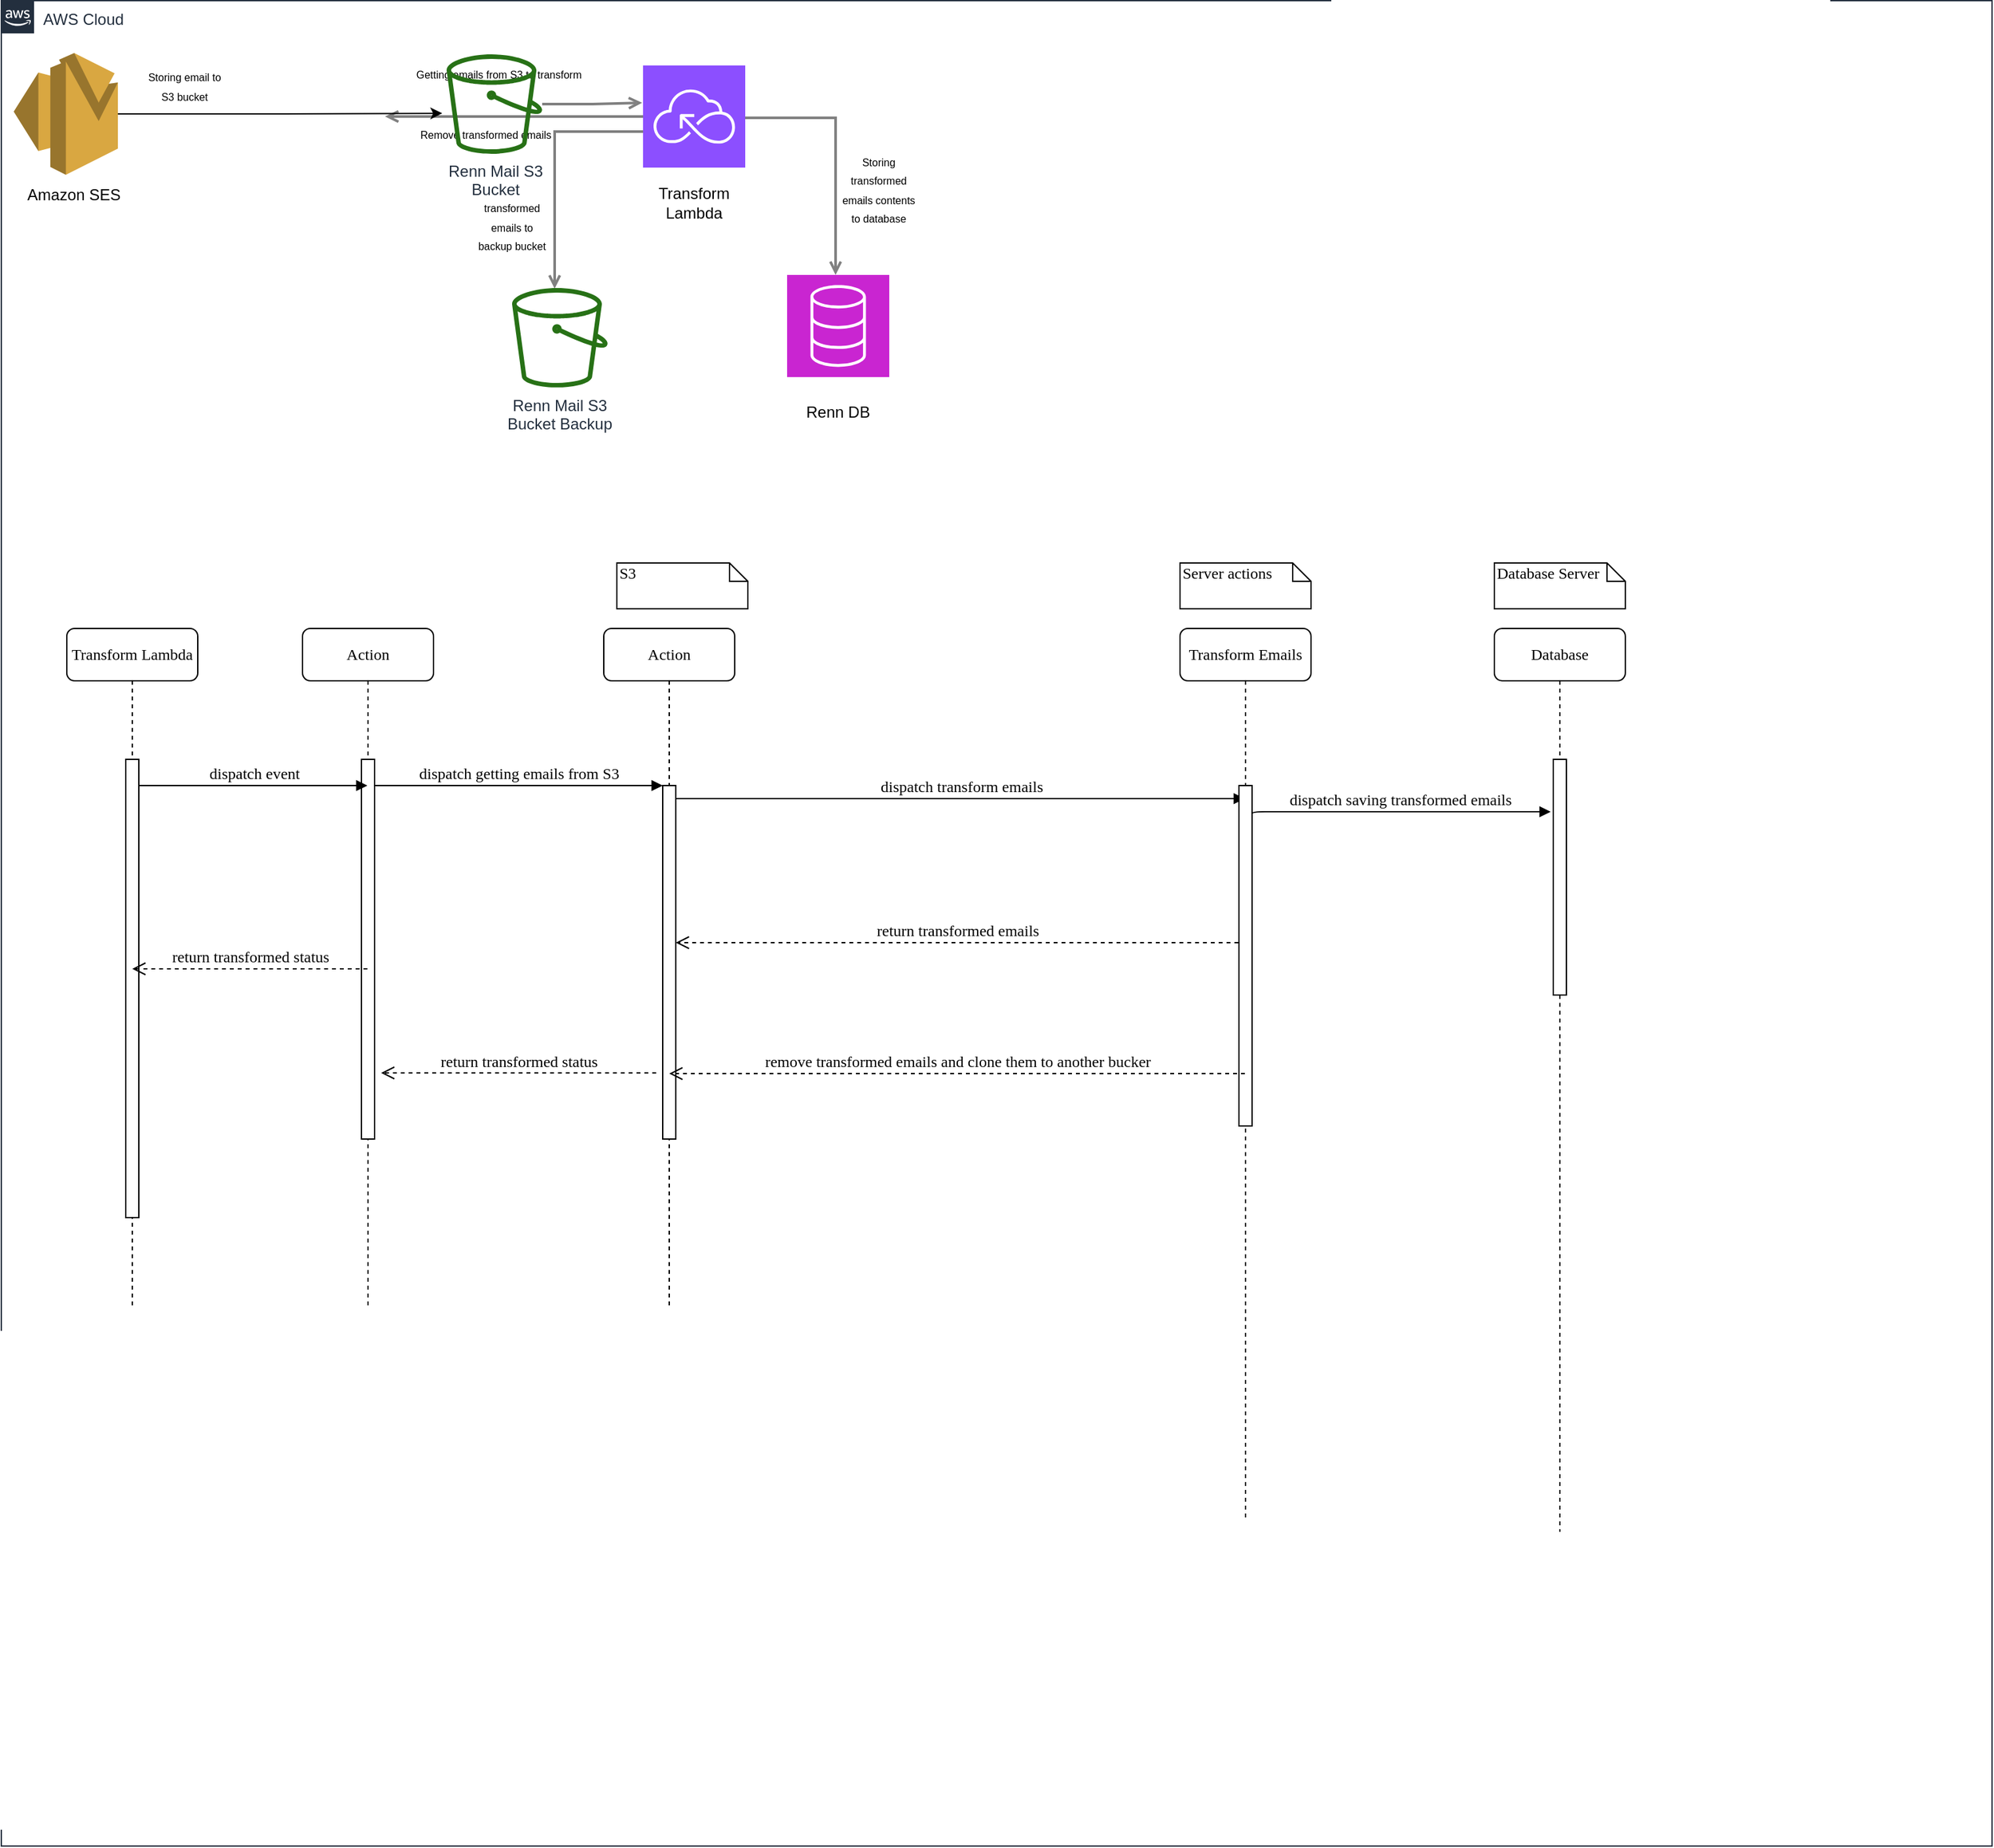 <mxfile version="24.4.3" type="github">
  <diagram id="Ht1M8jgEwFfnCIfOTk4-" name="Page-1">
    <mxGraphModel dx="3560" dy="2158" grid="1" gridSize="10" guides="1" tooltips="1" connect="1" arrows="1" fold="1" page="1" pageScale="1" pageWidth="1169" pageHeight="827" math="0" shadow="0">
      <root>
        <mxCell id="0" />
        <mxCell id="1" parent="0" />
        <mxCell id="UEzPUAAOIrF-is8g5C7q-175" value="AWS Cloud" style="points=[[0,0],[0.25,0],[0.5,0],[0.75,0],[1,0],[1,0.25],[1,0.5],[1,0.75],[1,1],[0.75,1],[0.5,1],[0.25,1],[0,1],[0,0.75],[0,0.5],[0,0.25]];outlineConnect=0;gradientColor=none;html=1;whiteSpace=wrap;fontSize=12;fontStyle=0;shape=mxgraph.aws4.group;grIcon=mxgraph.aws4.group_aws_cloud_alt;strokeColor=#232F3E;fillColor=none;verticalAlign=top;align=left;spacingLeft=30;fontColor=#232F3E;dashed=0;labelBackgroundColor=#ffffff;container=1;pointerEvents=0;collapsible=0;recursiveResize=0;" parent="1" vertex="1">
          <mxGeometry x="-90" y="-789.5" width="1520" height="1409.5" as="geometry" />
        </mxCell>
        <mxCell id="UEzPUAAOIrF-is8g5C7q-198" style="edgeStyle=orthogonalEdgeStyle;rounded=0;orthogonalLoop=1;jettySize=auto;html=1;startArrow=none;startFill=0;endArrow=open;endFill=0;strokeColor=#808080;strokeWidth=2;" parent="UEzPUAAOIrF-is8g5C7q-175" edge="1">
          <mxGeometry relative="1" as="geometry">
            <Array as="points">
              <mxPoint x="422.5" y="99.5" />
            </Array>
            <mxPoint x="496.5" y="100.0" as="sourcePoint" />
            <mxPoint x="422.5" y="220.0" as="targetPoint" />
          </mxGeometry>
        </mxCell>
        <mxCell id="p87CbuBcReerhUkE5k2M-15" value="" style="group" vertex="1" connectable="0" parent="UEzPUAAOIrF-is8g5C7q-175">
          <mxGeometry x="9.5" y="40" width="90" height="123" as="geometry" />
        </mxCell>
        <mxCell id="p87CbuBcReerhUkE5k2M-3" value="" style="outlineConnect=0;dashed=0;verticalLabelPosition=bottom;verticalAlign=top;align=center;html=1;shape=mxgraph.aws3.ses;fillColor=#D9A741;gradientColor=none;" vertex="1" parent="p87CbuBcReerhUkE5k2M-15">
          <mxGeometry width="79.5" height="93" as="geometry" />
        </mxCell>
        <mxCell id="p87CbuBcReerhUkE5k2M-10" value="Amazon SES" style="text;html=1;align=center;verticalAlign=middle;resizable=0;points=[];autosize=1;strokeColor=none;fillColor=none;" vertex="1" parent="p87CbuBcReerhUkE5k2M-15">
          <mxGeometry y="93" width="90" height="30" as="geometry" />
        </mxCell>
        <mxCell id="p87CbuBcReerhUkE5k2M-17" value="" style="group" vertex="1" connectable="0" parent="UEzPUAAOIrF-is8g5C7q-175">
          <mxGeometry x="490" y="49.5" width="78" height="119.5" as="geometry" />
        </mxCell>
        <mxCell id="p87CbuBcReerhUkE5k2M-1" value="" style="sketch=0;points=[[0,0,0],[0.25,0,0],[0.5,0,0],[0.75,0,0],[1,0,0],[0,1,0],[0.25,1,0],[0.5,1,0],[0.75,1,0],[1,1,0],[0,0.25,0],[0,0.5,0],[0,0.75,0],[1,0.25,0],[1,0.5,0],[1,0.75,0]];outlineConnect=0;fontColor=#232F3E;fillColor=#8C4FFF;strokeColor=#ffffff;dashed=0;verticalLabelPosition=bottom;verticalAlign=top;align=center;html=1;fontSize=12;fontStyle=0;aspect=fixed;shape=mxgraph.aws4.resourceIcon;resIcon=mxgraph.aws4.serverless;" vertex="1" parent="p87CbuBcReerhUkE5k2M-17">
          <mxGeometry width="78" height="78" as="geometry" />
        </mxCell>
        <mxCell id="p87CbuBcReerhUkE5k2M-16" value="Transform Lambda" style="text;html=1;align=center;verticalAlign=middle;whiteSpace=wrap;rounded=0;" vertex="1" parent="p87CbuBcReerhUkE5k2M-17">
          <mxGeometry x="9" y="89.5" width="60" height="30" as="geometry" />
        </mxCell>
        <mxCell id="p87CbuBcReerhUkE5k2M-18" value="Renn Mail S3&lt;br&gt;Bucket Backup" style="outlineConnect=0;fontColor=#232F3E;gradientColor=none;fillColor=#277116;strokeColor=none;dashed=0;verticalLabelPosition=bottom;verticalAlign=top;align=center;html=1;fontSize=12;fontStyle=0;aspect=fixed;pointerEvents=1;shape=mxgraph.aws4.bucket;labelBackgroundColor=#ffffff;" vertex="1" parent="UEzPUAAOIrF-is8g5C7q-175">
          <mxGeometry x="389.99" y="219.5" width="73" height="75.92" as="geometry" />
        </mxCell>
        <mxCell id="p87CbuBcReerhUkE5k2M-21" value="" style="group" vertex="1" connectable="0" parent="UEzPUAAOIrF-is8g5C7q-175">
          <mxGeometry x="600" y="209.5" width="78" height="120" as="geometry" />
        </mxCell>
        <mxCell id="p87CbuBcReerhUkE5k2M-19" value="" style="sketch=0;points=[[0,0,0],[0.25,0,0],[0.5,0,0],[0.75,0,0],[1,0,0],[0,1,0],[0.25,1,0],[0.5,1,0],[0.75,1,0],[1,1,0],[0,0.25,0],[0,0.5,0],[0,0.75,0],[1,0.25,0],[1,0.5,0],[1,0.75,0]];outlineConnect=0;fontColor=#232F3E;fillColor=#C925D1;strokeColor=#ffffff;dashed=0;verticalLabelPosition=bottom;verticalAlign=top;align=center;html=1;fontSize=12;fontStyle=0;aspect=fixed;shape=mxgraph.aws4.resourceIcon;resIcon=mxgraph.aws4.database;" vertex="1" parent="p87CbuBcReerhUkE5k2M-21">
          <mxGeometry width="78" height="78" as="geometry" />
        </mxCell>
        <mxCell id="p87CbuBcReerhUkE5k2M-20" value="Renn DB" style="text;html=1;align=center;verticalAlign=middle;whiteSpace=wrap;rounded=0;" vertex="1" parent="p87CbuBcReerhUkE5k2M-21">
          <mxGeometry x="9" y="90" width="60" height="30" as="geometry" />
        </mxCell>
        <mxCell id="p87CbuBcReerhUkE5k2M-25" style="edgeStyle=orthogonalEdgeStyle;rounded=0;orthogonalLoop=1;jettySize=auto;html=1;startArrow=none;startFill=0;endArrow=open;endFill=0;strokeColor=#808080;strokeWidth=2;" edge="1" parent="UEzPUAAOIrF-is8g5C7q-175" source="p87CbuBcReerhUkE5k2M-1">
          <mxGeometry relative="1" as="geometry">
            <mxPoint x="399.0" y="89.0" as="sourcePoint" />
            <mxPoint x="293" y="88.5" as="targetPoint" />
          </mxGeometry>
        </mxCell>
        <mxCell id="p87CbuBcReerhUkE5k2M-26" value="&lt;font style=&quot;font-size: 8px;&quot;&gt;Storing email to S3 bucket&lt;/font&gt;" style="text;html=1;align=center;verticalAlign=middle;whiteSpace=wrap;rounded=0;" vertex="1" parent="UEzPUAAOIrF-is8g5C7q-175">
          <mxGeometry x="110" y="49.5" width="60" height="30" as="geometry" />
        </mxCell>
        <mxCell id="p87CbuBcReerhUkE5k2M-27" value="&lt;font style=&quot;font-size: 8px;&quot;&gt;Getting emails from S3 to transform&lt;/font&gt;" style="text;html=1;align=center;verticalAlign=middle;whiteSpace=wrap;rounded=0;" vertex="1" parent="UEzPUAAOIrF-is8g5C7q-175">
          <mxGeometry x="310" y="40" width="140" height="30" as="geometry" />
        </mxCell>
        <mxCell id="UEzPUAAOIrF-is8g5C7q-200" style="edgeStyle=orthogonalEdgeStyle;rounded=0;orthogonalLoop=1;jettySize=auto;html=1;startArrow=none;startFill=0;endArrow=open;endFill=0;strokeColor=#808080;strokeWidth=2;" parent="UEzPUAAOIrF-is8g5C7q-175" edge="1">
          <mxGeometry relative="1" as="geometry">
            <Array as="points">
              <mxPoint x="637" y="89.51" />
            </Array>
            <mxPoint x="568.0" y="89.51" as="sourcePoint" />
            <mxPoint x="637" y="209.526" as="targetPoint" />
          </mxGeometry>
        </mxCell>
        <mxCell id="p87CbuBcReerhUkE5k2M-30" value="&lt;font style=&quot;font-size: 8px;&quot;&gt;Remove transformed emails&lt;/font&gt;" style="text;html=1;align=center;verticalAlign=middle;whiteSpace=wrap;rounded=0;" vertex="1" parent="UEzPUAAOIrF-is8g5C7q-175">
          <mxGeometry x="300" y="86.5" width="140" height="30" as="geometry" />
        </mxCell>
        <mxCell id="p87CbuBcReerhUkE5k2M-33" value="&lt;font style=&quot;font-size: 8px;&quot;&gt;Storing transformed emails to backup&lt;/font&gt;&lt;span style=&quot;font-size: 8px; background-color: initial;&quot;&gt;&amp;nbsp;bucket&lt;/span&gt;" style="text;html=1;align=center;verticalAlign=middle;whiteSpace=wrap;rounded=0;" vertex="1" parent="UEzPUAAOIrF-is8g5C7q-175">
          <mxGeometry x="360" y="139" width="60" height="51" as="geometry" />
        </mxCell>
        <mxCell id="p87CbuBcReerhUkE5k2M-34" value="&lt;font style=&quot;font-size: 8px;&quot;&gt;Storing transformed emails contents to database&lt;/font&gt;" style="text;html=1;align=center;verticalAlign=middle;whiteSpace=wrap;rounded=0;" vertex="1" parent="UEzPUAAOIrF-is8g5C7q-175">
          <mxGeometry x="640" y="118" width="60" height="51" as="geometry" />
        </mxCell>
        <mxCell id="p87CbuBcReerhUkE5k2M-70" value="Action" style="shape=umlLifeline;perimeter=lifelinePerimeter;whiteSpace=wrap;html=1;container=1;collapsible=0;recursiveResize=0;outlineConnect=0;rounded=1;shadow=0;comic=0;labelBackgroundColor=none;strokeWidth=1;fontFamily=Verdana;fontSize=12;align=center;" vertex="1" parent="UEzPUAAOIrF-is8g5C7q-175">
          <mxGeometry x="230" y="479.5" width="100" height="520" as="geometry" />
        </mxCell>
        <mxCell id="p87CbuBcReerhUkE5k2M-71" value="" style="html=1;points=[];perimeter=orthogonalPerimeter;rounded=0;shadow=0;comic=0;labelBackgroundColor=none;strokeWidth=1;fontFamily=Verdana;fontSize=12;align=center;" vertex="1" parent="p87CbuBcReerhUkE5k2M-70">
          <mxGeometry x="45" y="100" width="10" height="290" as="geometry" />
        </mxCell>
        <mxCell id="p87CbuBcReerhUkE5k2M-72" value="Action" style="shape=umlLifeline;perimeter=lifelinePerimeter;whiteSpace=wrap;html=1;container=1;collapsible=0;recursiveResize=0;outlineConnect=0;rounded=1;shadow=0;comic=0;labelBackgroundColor=none;strokeWidth=1;fontFamily=Verdana;fontSize=12;align=center;" vertex="1" parent="UEzPUAAOIrF-is8g5C7q-175">
          <mxGeometry x="460" y="479.5" width="100" height="520" as="geometry" />
        </mxCell>
        <mxCell id="p87CbuBcReerhUkE5k2M-73" value="" style="html=1;points=[];perimeter=orthogonalPerimeter;rounded=0;shadow=0;comic=0;labelBackgroundColor=none;strokeWidth=1;fontFamily=Verdana;fontSize=12;align=center;" vertex="1" parent="p87CbuBcReerhUkE5k2M-72">
          <mxGeometry x="45" y="120" width="10" height="270" as="geometry" />
        </mxCell>
        <mxCell id="p87CbuBcReerhUkE5k2M-74" value="dispatch transform emails" style="html=1;verticalAlign=bottom;endArrow=block;labelBackgroundColor=none;fontFamily=Verdana;fontSize=12;edgeStyle=elbowEdgeStyle;elbow=vertical;" edge="1" parent="p87CbuBcReerhUkE5k2M-72" target="p87CbuBcReerhUkE5k2M-75">
          <mxGeometry relative="1" as="geometry">
            <mxPoint x="55" y="130" as="sourcePoint" />
            <Array as="points">
              <mxPoint x="60" y="130" />
            </Array>
            <mxPoint x="290" y="130" as="targetPoint" />
          </mxGeometry>
        </mxCell>
        <mxCell id="p87CbuBcReerhUkE5k2M-75" value="Transform Emails" style="shape=umlLifeline;perimeter=lifelinePerimeter;whiteSpace=wrap;html=1;container=1;collapsible=0;recursiveResize=0;outlineConnect=0;rounded=1;shadow=0;comic=0;labelBackgroundColor=none;strokeWidth=1;fontFamily=Verdana;fontSize=12;align=center;" vertex="1" parent="UEzPUAAOIrF-is8g5C7q-175">
          <mxGeometry x="900" y="479.5" width="100" height="680" as="geometry" />
        </mxCell>
        <mxCell id="p87CbuBcReerhUkE5k2M-76" value="" style="html=1;points=[];perimeter=orthogonalPerimeter;rounded=0;shadow=0;comic=0;labelBackgroundColor=none;strokeWidth=1;fontFamily=Verdana;fontSize=12;align=center;" vertex="1" parent="p87CbuBcReerhUkE5k2M-75">
          <mxGeometry x="45" y="120" width="10" height="260" as="geometry" />
        </mxCell>
        <mxCell id="p87CbuBcReerhUkE5k2M-77" value="Database" style="shape=umlLifeline;perimeter=lifelinePerimeter;whiteSpace=wrap;html=1;container=1;collapsible=0;recursiveResize=0;outlineConnect=0;rounded=1;shadow=0;comic=0;labelBackgroundColor=none;strokeWidth=1;fontFamily=Verdana;fontSize=12;align=center;" vertex="1" parent="UEzPUAAOIrF-is8g5C7q-175">
          <mxGeometry x="1140" y="479.5" width="100" height="690" as="geometry" />
        </mxCell>
        <mxCell id="p87CbuBcReerhUkE5k2M-78" value="Transform Lambda" style="shape=umlLifeline;perimeter=lifelinePerimeter;whiteSpace=wrap;html=1;container=1;collapsible=0;recursiveResize=0;outlineConnect=0;rounded=1;shadow=0;comic=0;labelBackgroundColor=none;strokeWidth=1;fontFamily=Verdana;fontSize=12;align=center;" vertex="1" parent="UEzPUAAOIrF-is8g5C7q-175">
          <mxGeometry x="50" y="479.5" width="100" height="520" as="geometry" />
        </mxCell>
        <mxCell id="p87CbuBcReerhUkE5k2M-79" value="" style="html=1;points=[];perimeter=orthogonalPerimeter;rounded=0;shadow=0;comic=0;labelBackgroundColor=none;strokeWidth=1;fontFamily=Verdana;fontSize=12;align=center;" vertex="1" parent="p87CbuBcReerhUkE5k2M-78">
          <mxGeometry x="45" y="100" width="10" height="350" as="geometry" />
        </mxCell>
        <mxCell id="p87CbuBcReerhUkE5k2M-80" value="dispatch event" style="html=1;verticalAlign=bottom;endArrow=block;labelBackgroundColor=none;fontFamily=Verdana;fontSize=12;edgeStyle=elbowEdgeStyle;elbow=vertical;" edge="1" parent="p87CbuBcReerhUkE5k2M-78" target="p87CbuBcReerhUkE5k2M-70">
          <mxGeometry relative="1" as="geometry">
            <mxPoint x="55" y="120" as="sourcePoint" />
            <mxPoint x="185" y="120.0" as="targetPoint" />
            <mxPoint as="offset" />
          </mxGeometry>
        </mxCell>
        <mxCell id="p87CbuBcReerhUkE5k2M-81" value="" style="html=1;points=[];perimeter=orthogonalPerimeter;rounded=0;shadow=0;comic=0;labelBackgroundColor=none;strokeWidth=1;fontFamily=Verdana;fontSize=12;align=center;" vertex="1" parent="UEzPUAAOIrF-is8g5C7q-175">
          <mxGeometry x="1185" y="579.5" width="10" height="180" as="geometry" />
        </mxCell>
        <mxCell id="p87CbuBcReerhUkE5k2M-82" value="dispatch getting emails from S3" style="html=1;verticalAlign=bottom;endArrow=block;entryX=0;entryY=0;labelBackgroundColor=none;fontFamily=Verdana;fontSize=12;edgeStyle=elbowEdgeStyle;elbow=vertical;" edge="1" parent="UEzPUAAOIrF-is8g5C7q-175" source="p87CbuBcReerhUkE5k2M-71" target="p87CbuBcReerhUkE5k2M-73">
          <mxGeometry relative="1" as="geometry">
            <mxPoint x="360" y="599.5" as="sourcePoint" />
            <mxPoint as="offset" />
          </mxGeometry>
        </mxCell>
        <mxCell id="p87CbuBcReerhUkE5k2M-83" value="Server actions" style="shape=note;whiteSpace=wrap;html=1;size=14;verticalAlign=top;align=left;spacingTop=-6;rounded=0;shadow=0;comic=0;labelBackgroundColor=none;strokeWidth=1;fontFamily=Verdana;fontSize=12" vertex="1" parent="UEzPUAAOIrF-is8g5C7q-175">
          <mxGeometry x="900" y="429.5" width="100" height="35" as="geometry" />
        </mxCell>
        <mxCell id="p87CbuBcReerhUkE5k2M-84" value="Database Server" style="shape=note;whiteSpace=wrap;html=1;size=14;verticalAlign=top;align=left;spacingTop=-6;rounded=0;shadow=0;comic=0;labelBackgroundColor=none;strokeWidth=1;fontFamily=Verdana;fontSize=12" vertex="1" parent="UEzPUAAOIrF-is8g5C7q-175">
          <mxGeometry x="1140" y="429.5" width="100" height="35" as="geometry" />
        </mxCell>
        <mxCell id="p87CbuBcReerhUkE5k2M-85" value="S3" style="shape=note;whiteSpace=wrap;html=1;size=14;verticalAlign=top;align=left;spacingTop=-6;rounded=0;shadow=0;comic=0;labelBackgroundColor=none;strokeWidth=1;fontFamily=Verdana;fontSize=12" vertex="1" parent="UEzPUAAOIrF-is8g5C7q-175">
          <mxGeometry x="470" y="429.5" width="100" height="35" as="geometry" />
        </mxCell>
        <mxCell id="p87CbuBcReerhUkE5k2M-86" value="remove transformed emails and clone them to another bucker" style="html=1;verticalAlign=bottom;endArrow=open;dashed=1;endSize=8;labelBackgroundColor=none;fontFamily=Verdana;fontSize=12;elbow=vertical;" edge="1" parent="UEzPUAAOIrF-is8g5C7q-175" source="p87CbuBcReerhUkE5k2M-75" target="p87CbuBcReerhUkE5k2M-72">
          <mxGeometry relative="1" as="geometry">
            <mxPoint x="600" y="769.5" as="targetPoint" />
            <mxPoint x="820" y="769.5" as="sourcePoint" />
            <mxPoint as="offset" />
          </mxGeometry>
        </mxCell>
        <mxCell id="p87CbuBcReerhUkE5k2M-87" value="return transformed emails" style="html=1;verticalAlign=bottom;endArrow=open;dashed=1;endSize=8;labelBackgroundColor=none;fontFamily=Verdana;fontSize=12;elbow=vertical;" edge="1" parent="UEzPUAAOIrF-is8g5C7q-175">
          <mxGeometry relative="1" as="geometry">
            <mxPoint x="515" y="719.5" as="targetPoint" />
            <mxPoint x="944.5" y="719.5" as="sourcePoint" />
          </mxGeometry>
        </mxCell>
        <mxCell id="p87CbuBcReerhUkE5k2M-88" value="dispatch saving transformed emails" style="html=1;verticalAlign=bottom;endArrow=block;labelBackgroundColor=none;fontFamily=Verdana;fontSize=12;edgeStyle=elbowEdgeStyle;elbow=vertical;entryX=-0.2;entryY=0.222;entryDx=0;entryDy=0;entryPerimeter=0;exitX=1;exitY=0.088;exitDx=0;exitDy=0;exitPerimeter=0;" edge="1" parent="UEzPUAAOIrF-is8g5C7q-175" source="p87CbuBcReerhUkE5k2M-76" target="p87CbuBcReerhUkE5k2M-81">
          <mxGeometry x="0.005" relative="1" as="geometry">
            <mxPoint x="1025" y="619.5" as="sourcePoint" />
            <Array as="points">
              <mxPoint x="1030" y="619.5" />
            </Array>
            <mxPoint x="1270" y="619.5" as="targetPoint" />
            <mxPoint as="offset" />
          </mxGeometry>
        </mxCell>
        <mxCell id="p87CbuBcReerhUkE5k2M-89" value="return transformed status" style="html=1;verticalAlign=bottom;endArrow=open;dashed=1;endSize=8;labelBackgroundColor=none;fontFamily=Verdana;fontSize=12;elbow=vertical;" edge="1" parent="UEzPUAAOIrF-is8g5C7q-175">
          <mxGeometry relative="1" as="geometry">
            <mxPoint x="290" y="819" as="targetPoint" />
            <mxPoint x="500" y="819" as="sourcePoint" />
          </mxGeometry>
        </mxCell>
        <mxCell id="p87CbuBcReerhUkE5k2M-90" value="return transformed status" style="html=1;verticalAlign=bottom;endArrow=open;dashed=1;endSize=8;labelBackgroundColor=none;fontFamily=Verdana;fontSize=12;elbow=vertical;" edge="1" parent="UEzPUAAOIrF-is8g5C7q-175" source="p87CbuBcReerhUkE5k2M-70" target="p87CbuBcReerhUkE5k2M-78">
          <mxGeometry relative="1" as="geometry">
            <mxPoint x="130" y="839.5" as="targetPoint" />
            <mxPoint x="250" y="839.5" as="sourcePoint" />
          </mxGeometry>
        </mxCell>
        <mxCell id="UEzPUAAOIrF-is8g5C7q-195" style="edgeStyle=orthogonalEdgeStyle;rounded=0;orthogonalLoop=1;jettySize=auto;html=1;startArrow=none;startFill=0;endArrow=open;endFill=0;strokeColor=#808080;strokeWidth=2;entryX=-0.009;entryY=0.365;entryDx=0;entryDy=0;entryPerimeter=0;" parent="1" source="UEzPUAAOIrF-is8g5C7q-177" target="p87CbuBcReerhUkE5k2M-1" edge="1">
          <mxGeometry relative="1" as="geometry">
            <mxPoint x="429.0" y="-710.5" as="targetPoint" />
          </mxGeometry>
        </mxCell>
        <mxCell id="UEzPUAAOIrF-is8g5C7q-177" value="Renn Mail S3&lt;br&gt;Bucket" style="outlineConnect=0;fontColor=#232F3E;gradientColor=none;fillColor=#277116;strokeColor=none;dashed=0;verticalLabelPosition=bottom;verticalAlign=top;align=center;html=1;fontSize=12;fontStyle=0;aspect=fixed;pointerEvents=1;shape=mxgraph.aws4.bucket;labelBackgroundColor=#ffffff;" parent="1" vertex="1">
          <mxGeometry x="250" y="-748.46" width="73" height="75.92" as="geometry" />
        </mxCell>
        <mxCell id="p87CbuBcReerhUkE5k2M-9" style="edgeStyle=orthogonalEdgeStyle;rounded=0;orthogonalLoop=1;jettySize=auto;html=1;entryX=-0.046;entryY=0.593;entryDx=0;entryDy=0;entryPerimeter=0;" edge="1" parent="1" source="p87CbuBcReerhUkE5k2M-3" target="UEzPUAAOIrF-is8g5C7q-177">
          <mxGeometry relative="1" as="geometry" />
        </mxCell>
      </root>
    </mxGraphModel>
  </diagram>
</mxfile>
